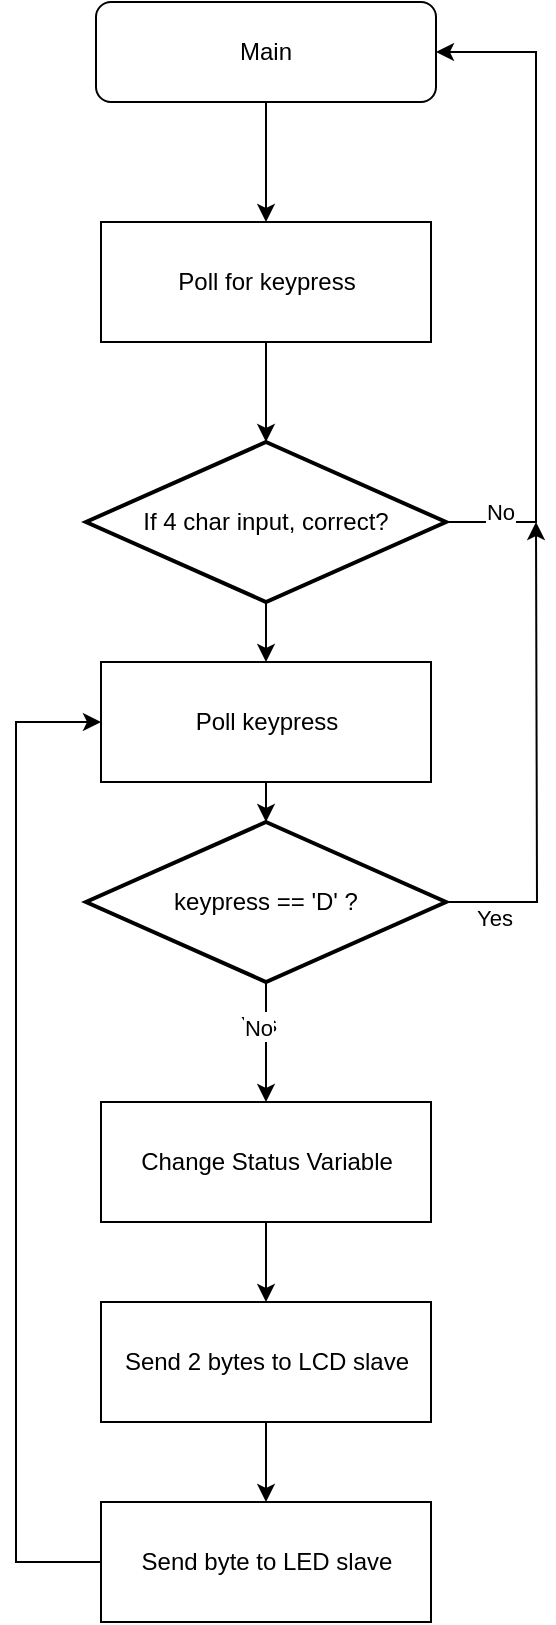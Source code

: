 <mxfile version="26.0.16">
  <diagram id="C5RBs43oDa-KdzZeNtuy" name="Page-1">
    <mxGraphModel dx="1909" dy="1129" grid="1" gridSize="10" guides="1" tooltips="1" connect="1" arrows="1" fold="1" page="1" pageScale="1" pageWidth="827" pageHeight="1169" math="0" shadow="0">
      <root>
        <mxCell id="WIyWlLk6GJQsqaUBKTNV-0" />
        <mxCell id="WIyWlLk6GJQsqaUBKTNV-1" parent="WIyWlLk6GJQsqaUBKTNV-0" />
        <mxCell id="70mB0MUAQwCus1WgMACm-6" style="edgeStyle=orthogonalEdgeStyle;rounded=0;orthogonalLoop=1;jettySize=auto;html=1;exitX=0.5;exitY=1;exitDx=0;exitDy=0;entryX=0.5;entryY=0;entryDx=0;entryDy=0;" edge="1" parent="WIyWlLk6GJQsqaUBKTNV-1" source="70mB0MUAQwCus1WgMACm-0" target="70mB0MUAQwCus1WgMACm-1">
          <mxGeometry relative="1" as="geometry" />
        </mxCell>
        <mxCell id="70mB0MUAQwCus1WgMACm-0" value="Main" style="rounded=1;whiteSpace=wrap;html=1;" vertex="1" parent="WIyWlLk6GJQsqaUBKTNV-1">
          <mxGeometry x="80" y="60" width="170" height="50" as="geometry" />
        </mxCell>
        <mxCell id="70mB0MUAQwCus1WgMACm-1" value="Poll for keypress" style="rounded=0;whiteSpace=wrap;html=1;" vertex="1" parent="WIyWlLk6GJQsqaUBKTNV-1">
          <mxGeometry x="82.5" y="170" width="165" height="60" as="geometry" />
        </mxCell>
        <mxCell id="70mB0MUAQwCus1WgMACm-4" style="edgeStyle=orthogonalEdgeStyle;rounded=0;orthogonalLoop=1;jettySize=auto;html=1;exitX=1;exitY=0.5;exitDx=0;exitDy=0;exitPerimeter=0;entryX=1;entryY=0.5;entryDx=0;entryDy=0;" edge="1" parent="WIyWlLk6GJQsqaUBKTNV-1" source="70mB0MUAQwCus1WgMACm-3" target="70mB0MUAQwCus1WgMACm-0">
          <mxGeometry relative="1" as="geometry">
            <Array as="points">
              <mxPoint x="300" y="320" />
              <mxPoint x="300" y="85" />
            </Array>
          </mxGeometry>
        </mxCell>
        <mxCell id="70mB0MUAQwCus1WgMACm-5" value="No" style="edgeLabel;html=1;align=center;verticalAlign=middle;resizable=0;points=[];" vertex="1" connectable="0" parent="70mB0MUAQwCus1WgMACm-4">
          <mxGeometry x="-0.84" y="5" relative="1" as="geometry">
            <mxPoint as="offset" />
          </mxGeometry>
        </mxCell>
        <mxCell id="70mB0MUAQwCus1WgMACm-19" style="edgeStyle=orthogonalEdgeStyle;rounded=0;orthogonalLoop=1;jettySize=auto;html=1;exitX=0.5;exitY=1;exitDx=0;exitDy=0;exitPerimeter=0;entryX=0.5;entryY=0;entryDx=0;entryDy=0;" edge="1" parent="WIyWlLk6GJQsqaUBKTNV-1" source="70mB0MUAQwCus1WgMACm-3" target="70mB0MUAQwCus1WgMACm-17">
          <mxGeometry relative="1" as="geometry" />
        </mxCell>
        <mxCell id="70mB0MUAQwCus1WgMACm-3" value="If 4 char input, correct?" style="strokeWidth=2;html=1;shape=mxgraph.flowchart.decision;whiteSpace=wrap;" vertex="1" parent="WIyWlLk6GJQsqaUBKTNV-1">
          <mxGeometry x="75" y="280" width="180" height="80" as="geometry" />
        </mxCell>
        <mxCell id="70mB0MUAQwCus1WgMACm-7" style="edgeStyle=orthogonalEdgeStyle;rounded=0;orthogonalLoop=1;jettySize=auto;html=1;exitX=0.5;exitY=1;exitDx=0;exitDy=0;entryX=0.5;entryY=0;entryDx=0;entryDy=0;entryPerimeter=0;" edge="1" parent="WIyWlLk6GJQsqaUBKTNV-1" source="70mB0MUAQwCus1WgMACm-1" target="70mB0MUAQwCus1WgMACm-3">
          <mxGeometry relative="1" as="geometry" />
        </mxCell>
        <mxCell id="70mB0MUAQwCus1WgMACm-15" style="edgeStyle=orthogonalEdgeStyle;rounded=0;orthogonalLoop=1;jettySize=auto;html=1;exitX=0.5;exitY=1;exitDx=0;exitDy=0;entryX=0.5;entryY=0;entryDx=0;entryDy=0;" edge="1" parent="WIyWlLk6GJQsqaUBKTNV-1" source="70mB0MUAQwCus1WgMACm-9" target="70mB0MUAQwCus1WgMACm-12">
          <mxGeometry relative="1" as="geometry" />
        </mxCell>
        <mxCell id="70mB0MUAQwCus1WgMACm-9" value="Change Status Variable" style="rounded=0;whiteSpace=wrap;html=1;" vertex="1" parent="WIyWlLk6GJQsqaUBKTNV-1">
          <mxGeometry x="82.5" y="610" width="165" height="60" as="geometry" />
        </mxCell>
        <mxCell id="70mB0MUAQwCus1WgMACm-16" style="edgeStyle=orthogonalEdgeStyle;rounded=0;orthogonalLoop=1;jettySize=auto;html=1;exitX=0.5;exitY=1;exitDx=0;exitDy=0;entryX=0.5;entryY=0;entryDx=0;entryDy=0;" edge="1" parent="WIyWlLk6GJQsqaUBKTNV-1" source="70mB0MUAQwCus1WgMACm-12" target="70mB0MUAQwCus1WgMACm-13">
          <mxGeometry relative="1" as="geometry" />
        </mxCell>
        <mxCell id="70mB0MUAQwCus1WgMACm-12" value="Send 2 bytes to LCD slave" style="rounded=0;whiteSpace=wrap;html=1;" vertex="1" parent="WIyWlLk6GJQsqaUBKTNV-1">
          <mxGeometry x="82.5" y="710" width="165" height="60" as="geometry" />
        </mxCell>
        <mxCell id="70mB0MUAQwCus1WgMACm-26" style="edgeStyle=orthogonalEdgeStyle;rounded=0;orthogonalLoop=1;jettySize=auto;html=1;exitX=0;exitY=0.5;exitDx=0;exitDy=0;entryX=0;entryY=0.5;entryDx=0;entryDy=0;" edge="1" parent="WIyWlLk6GJQsqaUBKTNV-1" source="70mB0MUAQwCus1WgMACm-13" target="70mB0MUAQwCus1WgMACm-17">
          <mxGeometry relative="1" as="geometry">
            <Array as="points">
              <mxPoint x="40" y="840" />
              <mxPoint x="40" y="420" />
            </Array>
          </mxGeometry>
        </mxCell>
        <mxCell id="70mB0MUAQwCus1WgMACm-13" value="Send byte to LED slave" style="rounded=0;whiteSpace=wrap;html=1;" vertex="1" parent="WIyWlLk6GJQsqaUBKTNV-1">
          <mxGeometry x="82.5" y="810" width="165" height="60" as="geometry" />
        </mxCell>
        <mxCell id="70mB0MUAQwCus1WgMACm-17" value="Poll keypress" style="rounded=0;whiteSpace=wrap;html=1;" vertex="1" parent="WIyWlLk6GJQsqaUBKTNV-1">
          <mxGeometry x="82.5" y="390" width="165" height="60" as="geometry" />
        </mxCell>
        <mxCell id="70mB0MUAQwCus1WgMACm-21" style="edgeStyle=orthogonalEdgeStyle;rounded=0;orthogonalLoop=1;jettySize=auto;html=1;exitX=0.5;exitY=1;exitDx=0;exitDy=0;exitPerimeter=0;entryX=0.5;entryY=0;entryDx=0;entryDy=0;" edge="1" parent="WIyWlLk6GJQsqaUBKTNV-1" source="70mB0MUAQwCus1WgMACm-18" target="70mB0MUAQwCus1WgMACm-9">
          <mxGeometry relative="1" as="geometry" />
        </mxCell>
        <mxCell id="70mB0MUAQwCus1WgMACm-22" value="Yes" style="edgeLabel;html=1;align=center;verticalAlign=middle;resizable=0;points=[];" vertex="1" connectable="0" parent="70mB0MUAQwCus1WgMACm-21">
          <mxGeometry x="-0.296" y="-4" relative="1" as="geometry">
            <mxPoint as="offset" />
          </mxGeometry>
        </mxCell>
        <mxCell id="70mB0MUAQwCus1WgMACm-23" value="No" style="edgeLabel;html=1;align=center;verticalAlign=middle;resizable=0;points=[];" vertex="1" connectable="0" parent="70mB0MUAQwCus1WgMACm-21">
          <mxGeometry x="-0.257" y="-4" relative="1" as="geometry">
            <mxPoint as="offset" />
          </mxGeometry>
        </mxCell>
        <mxCell id="70mB0MUAQwCus1WgMACm-24" style="edgeStyle=orthogonalEdgeStyle;rounded=0;orthogonalLoop=1;jettySize=auto;html=1;exitX=1;exitY=0.5;exitDx=0;exitDy=0;exitPerimeter=0;" edge="1" parent="WIyWlLk6GJQsqaUBKTNV-1" source="70mB0MUAQwCus1WgMACm-18">
          <mxGeometry relative="1" as="geometry">
            <mxPoint x="300" y="320" as="targetPoint" />
          </mxGeometry>
        </mxCell>
        <mxCell id="70mB0MUAQwCus1WgMACm-25" value="Yes" style="edgeLabel;html=1;align=center;verticalAlign=middle;resizable=0;points=[];" vertex="1" connectable="0" parent="70mB0MUAQwCus1WgMACm-24">
          <mxGeometry x="-0.799" y="-8" relative="1" as="geometry">
            <mxPoint as="offset" />
          </mxGeometry>
        </mxCell>
        <mxCell id="70mB0MUAQwCus1WgMACm-18" value="keypress == &#39;D&#39; ?" style="strokeWidth=2;html=1;shape=mxgraph.flowchart.decision;whiteSpace=wrap;" vertex="1" parent="WIyWlLk6GJQsqaUBKTNV-1">
          <mxGeometry x="75" y="470" width="180" height="80" as="geometry" />
        </mxCell>
        <mxCell id="70mB0MUAQwCus1WgMACm-20" style="edgeStyle=orthogonalEdgeStyle;rounded=0;orthogonalLoop=1;jettySize=auto;html=1;exitX=0.5;exitY=1;exitDx=0;exitDy=0;entryX=0.5;entryY=0;entryDx=0;entryDy=0;entryPerimeter=0;" edge="1" parent="WIyWlLk6GJQsqaUBKTNV-1" source="70mB0MUAQwCus1WgMACm-17" target="70mB0MUAQwCus1WgMACm-18">
          <mxGeometry relative="1" as="geometry" />
        </mxCell>
      </root>
    </mxGraphModel>
  </diagram>
</mxfile>
